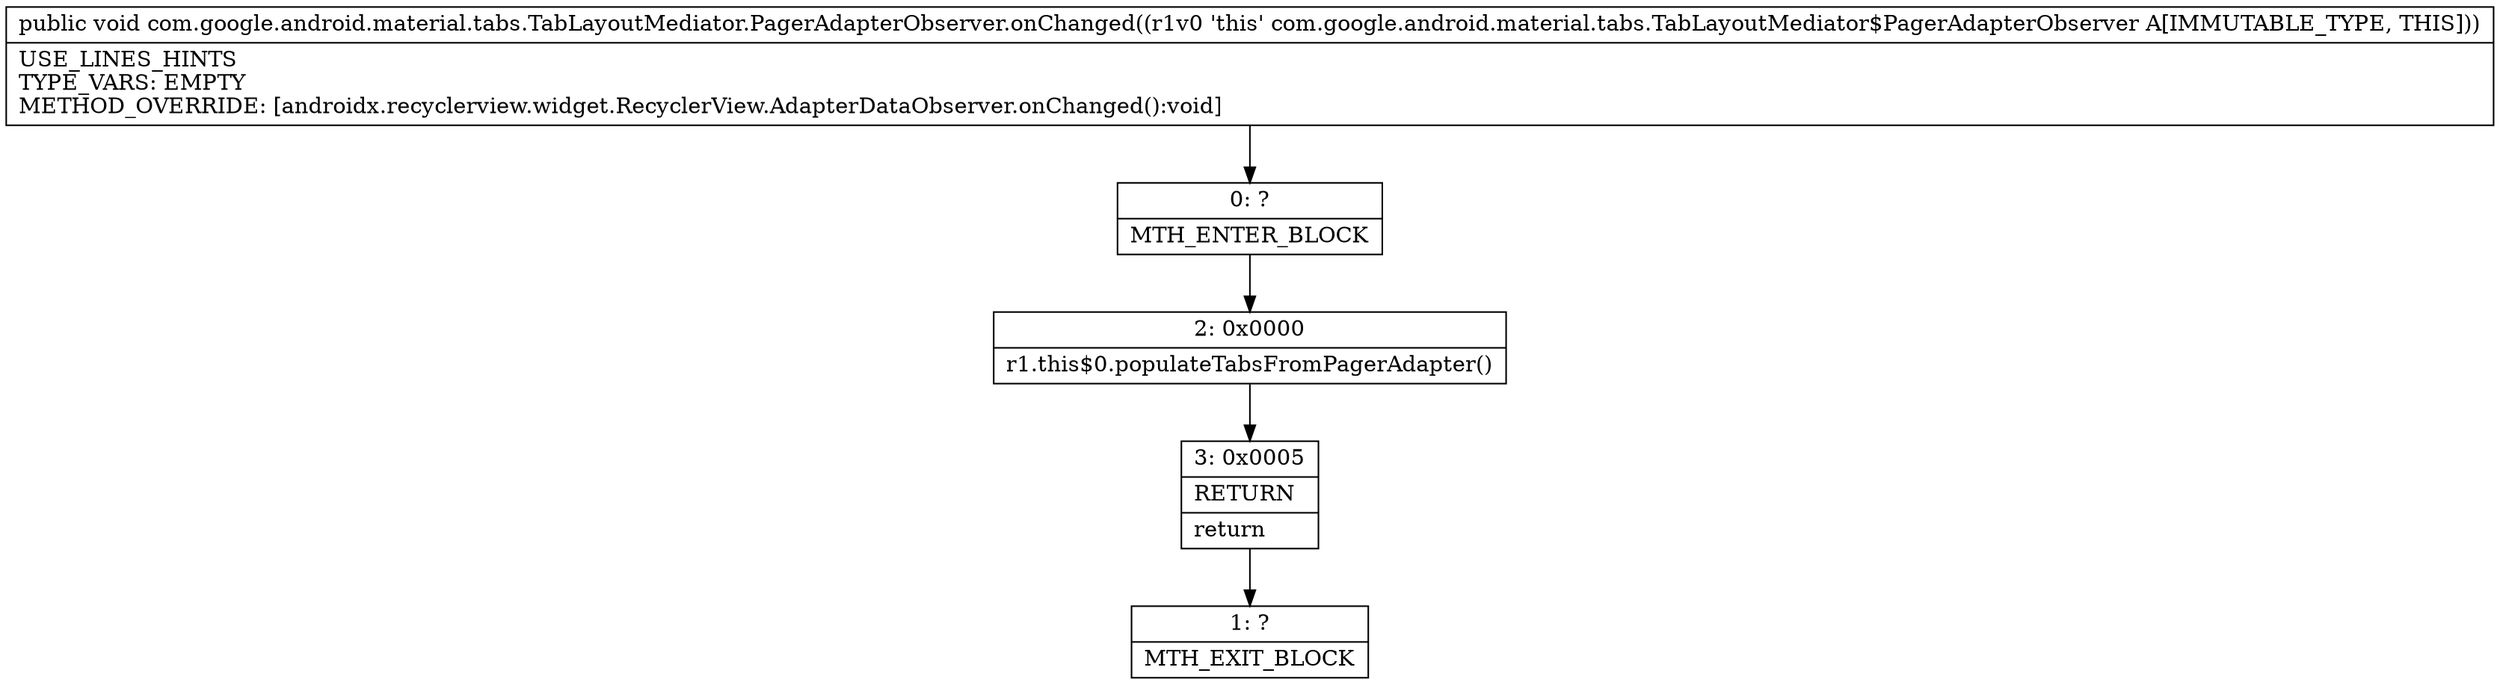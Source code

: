 digraph "CFG forcom.google.android.material.tabs.TabLayoutMediator.PagerAdapterObserver.onChanged()V" {
Node_0 [shape=record,label="{0\:\ ?|MTH_ENTER_BLOCK\l}"];
Node_2 [shape=record,label="{2\:\ 0x0000|r1.this$0.populateTabsFromPagerAdapter()\l}"];
Node_3 [shape=record,label="{3\:\ 0x0005|RETURN\l|return\l}"];
Node_1 [shape=record,label="{1\:\ ?|MTH_EXIT_BLOCK\l}"];
MethodNode[shape=record,label="{public void com.google.android.material.tabs.TabLayoutMediator.PagerAdapterObserver.onChanged((r1v0 'this' com.google.android.material.tabs.TabLayoutMediator$PagerAdapterObserver A[IMMUTABLE_TYPE, THIS]))  | USE_LINES_HINTS\lTYPE_VARS: EMPTY\lMETHOD_OVERRIDE: [androidx.recyclerview.widget.RecyclerView.AdapterDataObserver.onChanged():void]\l}"];
MethodNode -> Node_0;Node_0 -> Node_2;
Node_2 -> Node_3;
Node_3 -> Node_1;
}

